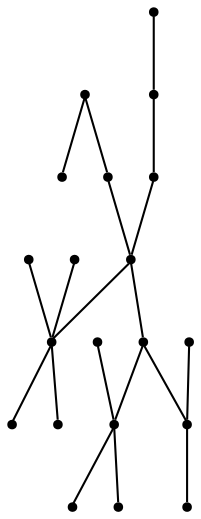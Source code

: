 graph {
  node [shape=point,comment="{\"directed\":false,\"doi\":\"10.1007/978-3-642-18469-7_33\",\"figure\":\"2 (1)\"}"]

  v0 [pos="1148.2631745004542,1597.7402337062374"]
  v1 [pos="1165.1479888876906,1524.6661818029038"]
  v2 [pos="1199.4262822720139,1524.6661818029038"]
  v3 [pos="1128.5553160701056,1524.6661818029036"]
  v4 [pos="1092.025128697464,1524.6661818029036"]
  v5 [pos="1016.6504540574178,1524.6661818029036"]
  v6 [pos="1016.6504540574178,1451.592002722695"]
  v7 [pos="1016.6504540574178,1597.7402337062374"]
  v8 [pos="906.9974701253486,1743.8270700533697"]
  v9 [pos="906.9974701253486,1524.6661818029038"]
  v10 [pos="906.9974701253486,1451.592002722695"]
  v11 [pos="943.5880749419551,1451.592002722695"]
  v12 [pos="863.1508543686477,1597.7402337062374"]
  v13 [pos="870.4652783825279,1451.592002722695"]
  v14 [pos="819.3001026099902,1524.6661818029036"]
  v15 [pos="833.94135864362,1451.592002722695"]
  v16 [pos="797.4070352690217,1451.592002722695"]
  v17 [pos="760.8142988206375,1597.7402337062374"]
  v18 [pos="724.284175078795,1451.592002722695"]
  v19 [pos="724.284175078795,1524.6661818029036"]

  v0 -- v1 [id="-1",pos="1148.2631745004542,1597.7402337062374 1165.1479888876906,1524.6661818029038 1165.1479888876906,1524.6661818029038 1165.1479888876906,1524.6661818029038"]
  v0 -- v2 [id="-2",pos="1148.2631745004542,1597.7402337062374 1199.4262822720139,1524.6661818029038 1199.4262822720139,1524.6661818029038 1199.4262822720139,1524.6661818029038"]
  v3 -- v0 [id="-3",pos="1128.5553160701056,1524.6661818029036 1148.2631745004542,1597.7402337062374 1148.2631745004542,1597.7402337062374 1148.2631745004542,1597.7402337062374"]
  v19 -- v17 [id="-4",pos="724.284175078795,1524.6661818029036 760.8142988206375,1597.7402337062374 760.8142988206375,1597.7402337062374 760.8142988206375,1597.7402337062374"]
  v18 -- v19 [id="-5",pos="724.284175078795,1451.592002722695 724.284175078795,1524.6661818029036 724.284175078795,1524.6661818029036 724.284175078795,1524.6661818029036"]
  v4 -- v0 [id="-6",pos="1092.025128697464,1524.6661818029036 1148.2631745004542,1597.7402337062374 1148.2631745004542,1597.7402337062374 1148.2631745004542,1597.7402337062374"]
  v5 -- v6 [id="-7",pos="1016.6504540574178,1524.6661818029036 1016.6504540574178,1451.592002722695 1016.6504540574178,1451.592002722695 1016.6504540574178,1451.592002722695"]
  v5 -- v7 [id="-8",pos="1016.6504540574178,1524.6661818029036 1016.6504540574178,1597.7402337062374 1016.6504540574178,1597.7402337062374 1016.6504540574178,1597.7402337062374"]
  v17 -- v8 [id="-9",pos="760.8142988206375,1597.7402337062374 906.9974701253486,1743.8270700533697 906.9974701253486,1743.8270700533697 906.9974701253486,1743.8270700533697"]
  v7 -- v8 [id="-10",pos="1016.6504540574178,1597.7402337062374 906.9974701253486,1743.8270700533697 906.9974701253486,1743.8270700533697 906.9974701253486,1743.8270700533697"]
  v9 -- v10 [id="-11",pos="906.9974701253486,1524.6661818029038 906.9974701253486,1451.592002722695 906.9974701253486,1451.592002722695 906.9974701253486,1451.592002722695"]
  v9 -- v11 [id="-12",pos="906.9974701253486,1524.6661818029038 943.5880749419551,1451.592002722695 943.5880749419551,1451.592002722695 943.5880749419551,1451.592002722695"]
  v16 -- v14 [id="-13",pos="797.4070352690217,1451.592002722695 819.3001026099902,1524.6661818029036 819.3001026099902,1524.6661818029036 819.3001026099902,1524.6661818029036"]
  v8 -- v0 [id="-14",pos="906.9974701253486,1743.8270700533697 1148.2631745004542,1597.7402337062374 1148.2631745004542,1597.7402337062374 1148.2631745004542,1597.7402337062374"]
  v14 -- v15 [id="-15",pos="819.3001026099902,1524.6661818029036 833.94135864362,1451.592002722695 833.94135864362,1451.592002722695 833.94135864362,1451.592002722695"]
  v8 -- v12 [id="-16",pos="906.9974701253486,1743.8270700533697 863.1508543686477,1597.7402337062374 863.1508543686477,1597.7402337062374 863.1508543686477,1597.7402337062374"]
  v12 -- v9 [id="-17",pos="863.1508543686477,1597.7402337062374 906.9974701253486,1524.6661818029038 906.9974701253486,1524.6661818029038 906.9974701253486,1524.6661818029038"]
  v12 -- v14 [id="-18",pos="863.1508543686477,1597.7402337062374 819.3001026099902,1524.6661818029036 819.3001026099902,1524.6661818029036 819.3001026099902,1524.6661818029036"]
  v13 -- v9 [id="-19",pos="870.4652783825279,1451.592002722695 906.9974701253486,1524.6661818029038 906.9974701253486,1524.6661818029038 906.9974701253486,1524.6661818029038"]
}